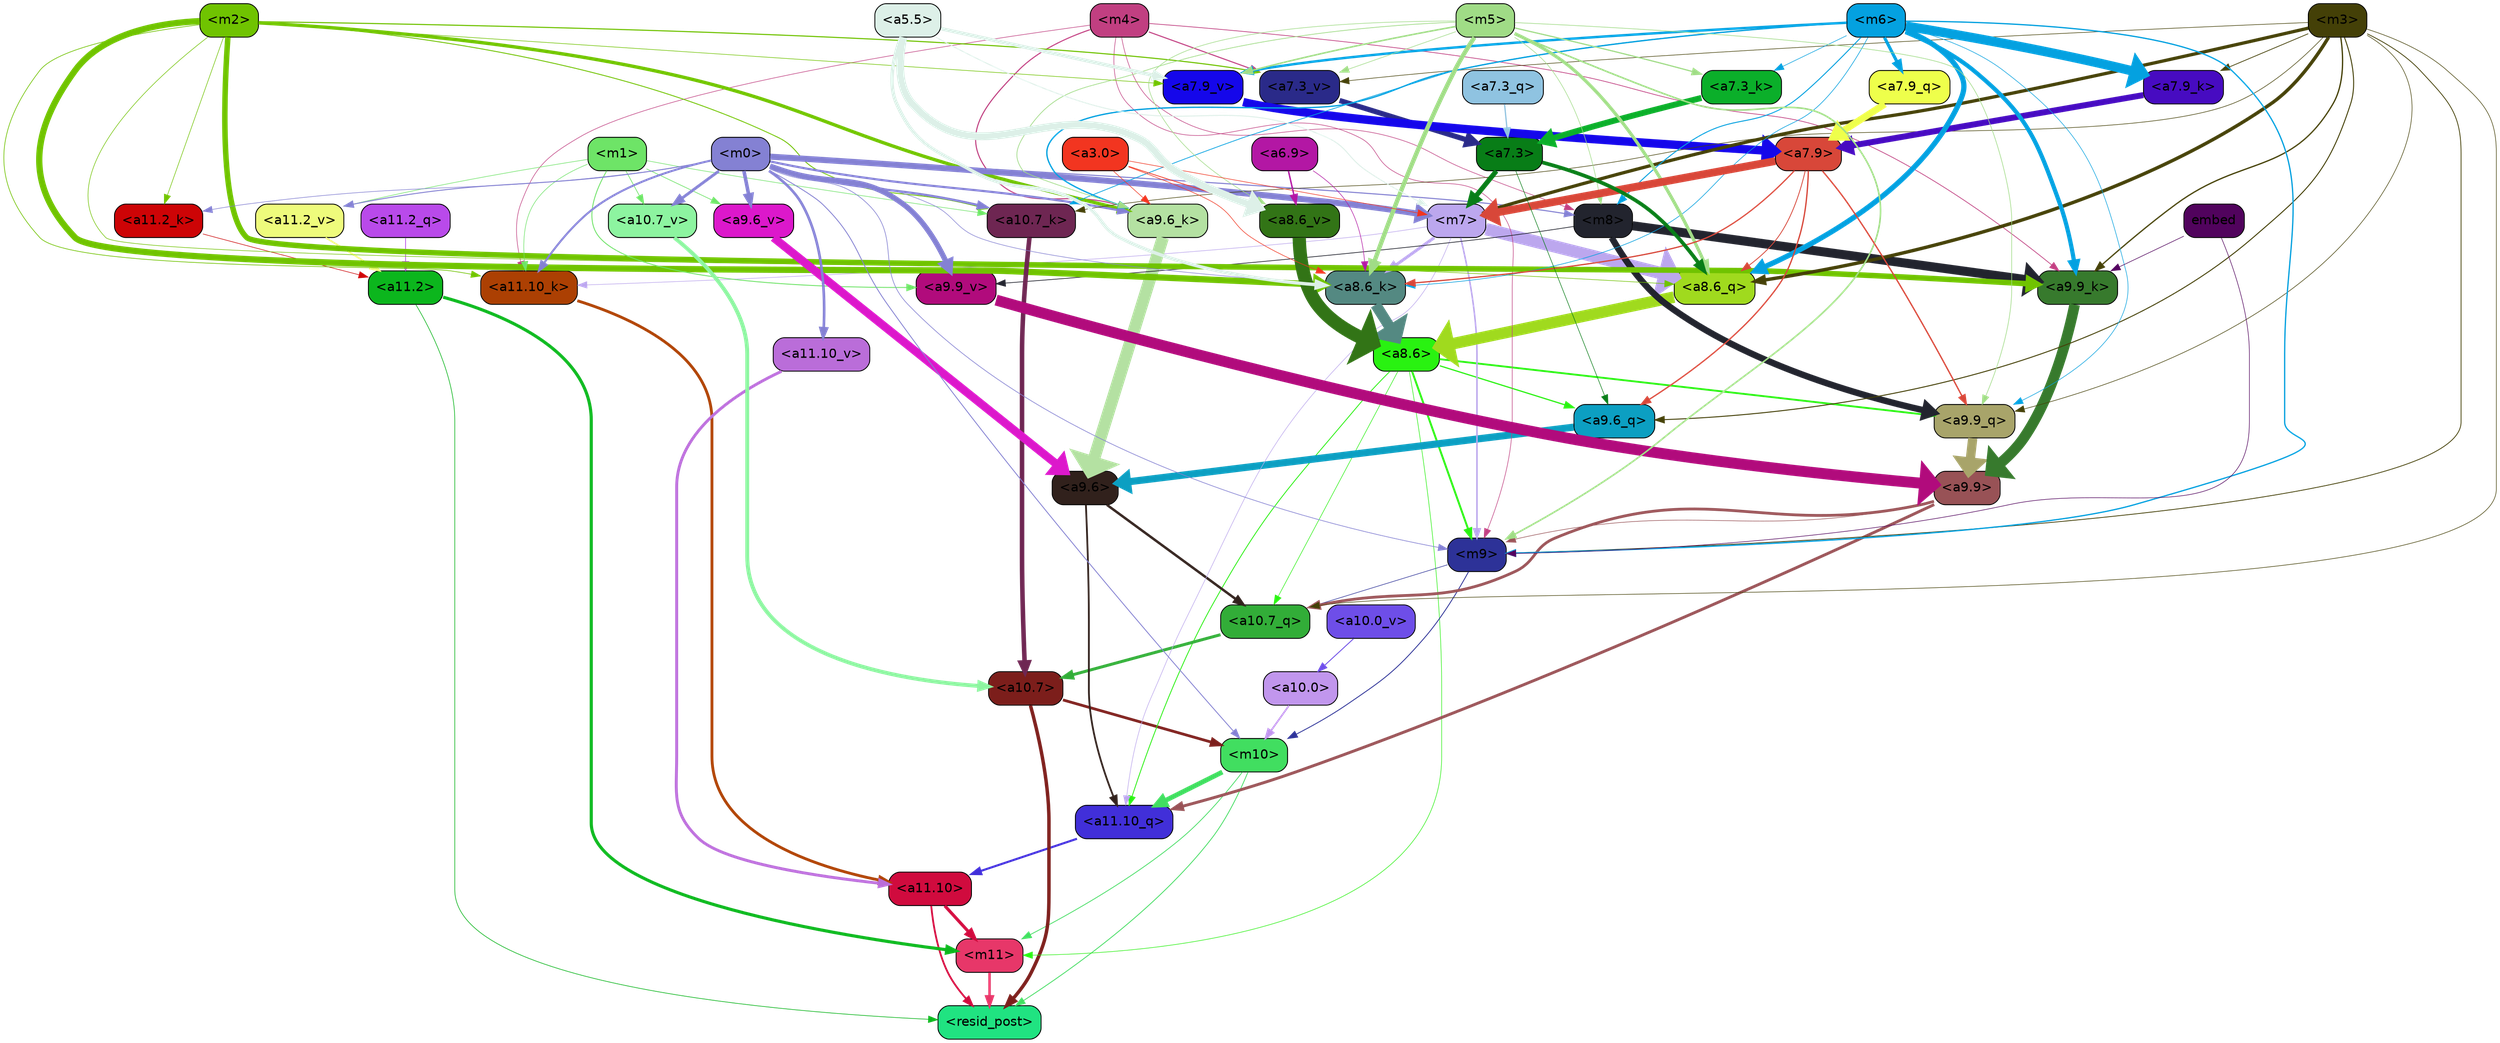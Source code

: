 strict digraph "" {
	graph [bgcolor=transparent,
		layout=dot,
		overlap=false,
		splines=true
	];
	"<m11>"	[color=black,
		fillcolor="#e73769",
		fontname=Helvetica,
		shape=box,
		style="filled, rounded"];
	"<resid_post>"	[color=black,
		fillcolor="#20e381",
		fontname=Helvetica,
		shape=box,
		style="filled, rounded"];
	"<m11>" -> "<resid_post>"	[color="#e73769",
		penwidth=2.702841281890869];
	"<a11.10>"	[color=black,
		fillcolor="#d00b3e",
		fontname=Helvetica,
		shape=box,
		style="filled, rounded"];
	"<a11.10>" -> "<m11>"	[color="#d00b3e",
		penwidth=3.3565988540649414];
	"<a11.10>" -> "<resid_post>"	[color="#d00b3e",
		penwidth=1.9347846508026123];
	"<a11.2>"	[color=black,
		fillcolor="#0cb61d",
		fontname=Helvetica,
		shape=box,
		style="filled, rounded"];
	"<a11.2>" -> "<m11>"	[color="#0cb61d",
		penwidth=3.357710838317871];
	"<a11.2>" -> "<resid_post>"	[color="#0cb61d",
		penwidth=0.6756799221038818];
	"<m10>"	[color=black,
		fillcolor="#41de60",
		fontname=Helvetica,
		shape=box,
		style="filled, rounded"];
	"<m10>" -> "<m11>"	[color="#41de60",
		penwidth=0.7995781898498535];
	"<m10>" -> "<resid_post>"	[color="#41de60",
		penwidth=0.84842848777771];
	"<a11.10_q>"	[color=black,
		fillcolor="#412fd9",
		fontname=Helvetica,
		shape=box,
		style="filled, rounded"];
	"<m10>" -> "<a11.10_q>"	[color="#41de60",
		penwidth=5.131217956542969];
	"<a10.7>"	[color=black,
		fillcolor="#7c1e1b",
		fontname=Helvetica,
		shape=box,
		style="filled, rounded"];
	"<a10.7>" -> "<resid_post>"	[color="#7c1e1b",
		penwidth=3.701959013938904];
	"<a10.7>" -> "<m10>"	[color="#7c1e1b",
		penwidth=2.9233598709106445];
	"<a8.6>"	[color=black,
		fillcolor="#29f211",
		fontname=Helvetica,
		shape=box,
		style="filled, rounded"];
	"<a8.6>" -> "<m11>"	[color="#29f211",
		penwidth=0.6];
	"<a8.6>" -> "<a11.10_q>"	[color="#29f211",
		penwidth=0.8920164108276367];
	"<m9>"	[color=black,
		fillcolor="#2d3298",
		fontname=Helvetica,
		shape=box,
		style="filled, rounded"];
	"<a8.6>" -> "<m9>"	[color="#29f211",
		penwidth=2.0895538330078125];
	"<a10.7_q>"	[color=black,
		fillcolor="#32ad38",
		fontname=Helvetica,
		shape=box,
		style="filled, rounded"];
	"<a8.6>" -> "<a10.7_q>"	[color="#29f211",
		penwidth=0.6];
	"<a9.9_q>"	[color=black,
		fillcolor="#a8a46a",
		fontname=Helvetica,
		shape=box,
		style="filled, rounded"];
	"<a8.6>" -> "<a9.9_q>"	[color="#29f211",
		penwidth=1.9669651985168457];
	"<a9.6_q>"	[color=black,
		fillcolor="#0c9fc2",
		fontname=Helvetica,
		shape=box,
		style="filled, rounded"];
	"<a8.6>" -> "<a9.6_q>"	[color="#29f211",
		penwidth=1.2784099578857422];
	"<a11.10_q>" -> "<a11.10>"	[color="#412fd9",
		penwidth=2.230653762817383];
	"<a11.2_q>"	[color=black,
		fillcolor="#b94aea",
		fontname=Helvetica,
		shape=box,
		style="filled, rounded"];
	"<a11.2_q>" -> "<a11.2>"	[color="#b94aea",
		penwidth=0.7805061340332031];
	"<a11.10_k>"	[color=black,
		fillcolor="#ac4003",
		fontname=Helvetica,
		shape=box,
		style="filled, rounded"];
	"<a11.10_k>" -> "<a11.10>"	[color="#ac4003",
		penwidth=3.010073661804199];
	"<a11.2_k>"	[color=black,
		fillcolor="#cd0406",
		fontname=Helvetica,
		shape=box,
		style="filled, rounded"];
	"<a11.2_k>" -> "<a11.2>"	[color="#cd0406",
		penwidth=0.6];
	"<a11.10_v>"	[color=black,
		fillcolor="#ba6dd9",
		fontname=Helvetica,
		shape=box,
		style="filled, rounded"];
	"<a11.10_v>" -> "<a11.10>"	[color="#ba6dd9",
		penwidth=3.0961761474609375];
	"<a11.2_v>"	[color=black,
		fillcolor="#eefb7c",
		fontname=Helvetica,
		shape=box,
		style="filled, rounded"];
	"<a11.2_v>" -> "<a11.2>"	[color="#eefb7c",
		penwidth=1.7951231002807617];
	"<a9.9>"	[color=black,
		fillcolor="#985256",
		fontname=Helvetica,
		shape=box,
		style="filled, rounded"];
	"<a9.9>" -> "<a11.10_q>"	[color="#985256",
		penwidth=3.086172103881836];
	"<a9.9>" -> "<m9>"	[color="#985256",
		penwidth=0.6];
	"<a9.9>" -> "<a10.7_q>"	[color="#985256",
		penwidth=2.9829912185668945];
	"<a9.6>"	[color=black,
		fillcolor="#31211c",
		fontname=Helvetica,
		shape=box,
		style="filled, rounded"];
	"<a9.6>" -> "<a11.10_q>"	[color="#31211c",
		penwidth=1.9188203811645508];
	"<a9.6>" -> "<a10.7_q>"	[color="#31211c",
		penwidth=2.6223926544189453];
	"<m7>"	[color=black,
		fillcolor="#bca7ee",
		fontname=Helvetica,
		shape=box,
		style="filled, rounded"];
	"<m7>" -> "<a11.10_q>"	[color="#bca7ee",
		penwidth=0.6];
	"<m7>" -> "<a11.10_k>"	[color="#bca7ee",
		penwidth=0.6];
	"<m7>" -> "<m9>"	[color="#bca7ee",
		penwidth=1.602376937866211];
	"<a8.6_q>"	[color=black,
		fillcolor="#a0da1e",
		fontname=Helvetica,
		shape=box,
		style="filled, rounded"];
	"<m7>" -> "<a8.6_q>"	[color="#bca7ee",
		penwidth=13.241378784179688];
	"<a8.6_k>"	[color=black,
		fillcolor="#548982",
		fontname=Helvetica,
		shape=box,
		style="filled, rounded"];
	"<m7>" -> "<a8.6_k>"	[color="#bca7ee",
		penwidth=3.1968326568603516];
	"<m4>"	[color=black,
		fillcolor="#c13f81",
		fontname=Helvetica,
		shape=box,
		style="filled, rounded"];
	"<m4>" -> "<a11.10_k>"	[color="#c13f81",
		penwidth=0.6];
	"<m4>" -> "<m9>"	[color="#c13f81",
		penwidth=0.6];
	"<a9.9_k>"	[color=black,
		fillcolor="#377a2d",
		fontname=Helvetica,
		shape=box,
		style="filled, rounded"];
	"<m4>" -> "<a9.9_k>"	[color="#c13f81",
		penwidth=0.7440586090087891];
	"<a9.6_k>"	[color=black,
		fillcolor="#b4e1a2",
		fontname=Helvetica,
		shape=box,
		style="filled, rounded"];
	"<m4>" -> "<a9.6_k>"	[color="#c13f81",
		penwidth=1.1381549835205078];
	"<m8>"	[color=black,
		fillcolor="#22242e",
		fontname=Helvetica,
		shape=box,
		style="filled, rounded"];
	"<m4>" -> "<m8>"	[color="#c13f81",
		penwidth=0.6];
	"<a7.3_v>"	[color=black,
		fillcolor="#2a2a89",
		fontname=Helvetica,
		shape=box,
		style="filled, rounded"];
	"<m4>" -> "<a7.3_v>"	[color="#c13f81",
		penwidth=1.1412334442138672];
	"<m2>"	[color=black,
		fillcolor="#70c301",
		fontname=Helvetica,
		shape=box,
		style="filled, rounded"];
	"<m2>" -> "<a11.10_k>"	[color="#70c301",
		penwidth=0.7053709030151367];
	"<m2>" -> "<a11.2_k>"	[color="#70c301",
		penwidth=0.6];
	"<a10.7_k>"	[color=black,
		fillcolor="#6e2652",
		fontname=Helvetica,
		shape=box,
		style="filled, rounded"];
	"<m2>" -> "<a10.7_k>"	[color="#70c301",
		penwidth=0.9458351135253906];
	"<m2>" -> "<a9.9_k>"	[color="#70c301",
		penwidth=5.899354457855225];
	"<m2>" -> "<a9.6_k>"	[color="#70c301",
		penwidth=3.641721725463867];
	"<m2>" -> "<a8.6_q>"	[color="#70c301",
		penwidth=0.6];
	"<m2>" -> "<a8.6_k>"	[color="#70c301",
		penwidth=6.741854667663574];
	"<a7.9_v>"	[color=black,
		fillcolor="#1507ea",
		fontname=Helvetica,
		shape=box,
		style="filled, rounded"];
	"<m2>" -> "<a7.9_v>"	[color="#70c301",
		penwidth=0.6];
	"<m2>" -> "<a7.3_v>"	[color="#70c301",
		penwidth=1.1759881973266602];
	"<m1>"	[color=black,
		fillcolor="#6ee467",
		fontname=Helvetica,
		shape=box,
		style="filled, rounded"];
	"<m1>" -> "<a11.10_k>"	[color="#6ee467",
		penwidth=0.6];
	"<m1>" -> "<a11.2_v>"	[color="#6ee467",
		penwidth=0.6];
	"<m1>" -> "<a10.7_k>"	[color="#6ee467",
		penwidth=0.6];
	"<a10.7_v>"	[color=black,
		fillcolor="#8df4a0",
		fontname=Helvetica,
		shape=box,
		style="filled, rounded"];
	"<m1>" -> "<a10.7_v>"	[color="#6ee467",
		penwidth=0.7276821136474609];
	"<a9.9_v>"	[color=black,
		fillcolor="#b10b7c",
		fontname=Helvetica,
		shape=box,
		style="filled, rounded"];
	"<m1>" -> "<a9.9_v>"	[color="#6ee467",
		penwidth=0.9372577667236328];
	"<a9.6_v>"	[color=black,
		fillcolor="#dc18cb",
		fontname=Helvetica,
		shape=box,
		style="filled, rounded"];
	"<m1>" -> "<a9.6_v>"	[color="#6ee467",
		penwidth=0.6895580291748047];
	"<m0>"	[color=black,
		fillcolor="#8481d3",
		fontname=Helvetica,
		shape=box,
		style="filled, rounded"];
	"<m0>" -> "<m10>"	[color="#8481d3",
		penwidth=0.9029474258422852];
	"<m0>" -> "<a11.10_k>"	[color="#8481d3",
		penwidth=2.144052505493164];
	"<m0>" -> "<a11.2_k>"	[color="#8481d3",
		penwidth=0.6134786605834961];
	"<m0>" -> "<a11.10_v>"	[color="#8481d3",
		penwidth=2.813839912414551];
	"<m0>" -> "<a11.2_v>"	[color="#8481d3",
		penwidth=0.9900531768798828];
	"<m0>" -> "<m7>"	[color="#8481d3",
		penwidth=6.471525192260742];
	"<m0>" -> "<m9>"	[color="#8481d3",
		penwidth=0.6837482452392578];
	"<m0>" -> "<a10.7_k>"	[color="#8481d3",
		penwidth=2.4311294555664062];
	"<m0>" -> "<a10.7_v>"	[color="#8481d3",
		penwidth=3.061185836791992];
	"<m0>" -> "<a9.6_k>"	[color="#8481d3",
		penwidth=2.3033218383789062];
	"<m0>" -> "<a9.9_v>"	[color="#8481d3",
		penwidth=5.749459266662598];
	"<m0>" -> "<a9.6_v>"	[color="#8481d3",
		penwidth=3.8124656677246094];
	"<m0>" -> "<m8>"	[color="#8481d3",
		penwidth=1.1439266204833984];
	"<m0>" -> "<a8.6_k>"	[color="#8481d3",
		penwidth=0.6];
	"<a10.0>"	[color=black,
		fillcolor="#c196ed",
		fontname=Helvetica,
		shape=box,
		style="filled, rounded"];
	"<a10.0>" -> "<m10>"	[color="#c196ed",
		penwidth=1.7953290939331055];
	"<m9>" -> "<m10>"	[color="#2d3298",
		penwidth=0.8976783752441406];
	"<m9>" -> "<a10.7_q>"	[color="#2d3298",
		penwidth=0.6];
	"<a10.7_q>" -> "<a10.7>"	[color="#32ad38",
		penwidth=3.1667375564575195];
	"<a10.7_k>" -> "<a10.7>"	[color="#6e2652",
		penwidth=4.86921501159668];
	"<a10.7_v>" -> "<a10.7>"	[color="#8df4a0",
		penwidth=4.189113616943359];
	"<a10.0_v>"	[color=black,
		fillcolor="#6e4ee8",
		fontname=Helvetica,
		shape=box,
		style="filled, rounded"];
	"<a10.0_v>" -> "<a10.0>"	[color="#6e4ee8",
		penwidth=0.9297943115234375];
	"<m3>"	[color=black,
		fillcolor="#444007",
		fontname=Helvetica,
		shape=box,
		style="filled, rounded"];
	"<m3>" -> "<m7>"	[color="#444007",
		penwidth=3.516108512878418];
	"<m3>" -> "<m9>"	[color="#444007",
		penwidth=0.8340511322021484];
	"<m3>" -> "<a10.7_q>"	[color="#444007",
		penwidth=0.6];
	"<m3>" -> "<a10.7_k>"	[color="#444007",
		penwidth=0.6];
	"<m3>" -> "<a9.9_q>"	[color="#444007",
		penwidth=0.6];
	"<m3>" -> "<a9.6_q>"	[color="#444007",
		penwidth=1.023146629333496];
	"<m3>" -> "<a9.9_k>"	[color="#444007",
		penwidth=1.3686113357543945];
	"<m3>" -> "<a8.6_q>"	[color="#444007",
		penwidth=3.662356376647949];
	"<a7.9_k>"	[color=black,
		fillcolor="#470bc1",
		fontname=Helvetica,
		shape=box,
		style="filled, rounded"];
	"<m3>" -> "<a7.9_k>"	[color="#444007",
		penwidth=0.7911663055419922];
	"<m3>" -> "<a7.3_v>"	[color="#444007",
		penwidth=0.6];
	"<m6>"	[color=black,
		fillcolor="#04a1e0",
		fontname=Helvetica,
		shape=box,
		style="filled, rounded"];
	"<m6>" -> "<m9>"	[color="#04a1e0",
		penwidth=1.3627052307128906];
	"<m6>" -> "<a10.7_k>"	[color="#04a1e0",
		penwidth=0.7860317230224609];
	"<m6>" -> "<a9.9_q>"	[color="#04a1e0",
		penwidth=0.6];
	"<m6>" -> "<a9.9_k>"	[color="#04a1e0",
		penwidth=4.531258583068848];
	"<m6>" -> "<a9.6_k>"	[color="#04a1e0",
		penwidth=1.4181280136108398];
	"<m6>" -> "<m8>"	[color="#04a1e0",
		penwidth=1.0155630111694336];
	"<m6>" -> "<a8.6_q>"	[color="#04a1e0",
		penwidth=5.633528709411621];
	"<m6>" -> "<a8.6_k>"	[color="#04a1e0",
		penwidth=0.6571521759033203];
	"<a7.9_q>"	[color=black,
		fillcolor="#eeff4b",
		fontname=Helvetica,
		shape=box,
		style="filled, rounded"];
	"<m6>" -> "<a7.9_q>"	[color="#04a1e0",
		penwidth=3.375701427459717];
	"<m6>" -> "<a7.9_k>"	[color="#04a1e0",
		penwidth=10.12545919418335];
	"<a7.3_k>"	[color=black,
		fillcolor="#0baf2a",
		fontname=Helvetica,
		shape=box,
		style="filled, rounded"];
	"<m6>" -> "<a7.3_k>"	[color="#04a1e0",
		penwidth=0.6];
	"<m6>" -> "<a7.9_v>"	[color="#04a1e0",
		penwidth=2.60457706451416];
	"<m5>"	[color=black,
		fillcolor="#a0dc86",
		fontname=Helvetica,
		shape=box,
		style="filled, rounded"];
	"<m5>" -> "<m9>"	[color="#a0dc86",
		penwidth=1.681243896484375];
	"<m5>" -> "<a9.9_q>"	[color="#a0dc86",
		penwidth=0.6613569259643555];
	"<m5>" -> "<a9.6_k>"	[color="#a0dc86",
		penwidth=0.758631706237793];
	"<m5>" -> "<m8>"	[color="#a0dc86",
		penwidth=0.6134414672851562];
	"<m5>" -> "<a8.6_q>"	[color="#a0dc86",
		penwidth=3.4897823333740234];
	"<m5>" -> "<a8.6_k>"	[color="#a0dc86",
		penwidth=4.6982269287109375];
	"<a8.6_v>"	[color=black,
		fillcolor="#327416",
		fontname=Helvetica,
		shape=box,
		style="filled, rounded"];
	"<m5>" -> "<a8.6_v>"	[color="#a0dc86",
		penwidth=0.6290683746337891];
	"<m5>" -> "<a7.3_k>"	[color="#a0dc86",
		penwidth=1.2780604362487793];
	"<m5>" -> "<a7.9_v>"	[color="#a0dc86",
		penwidth=1.6009464263916016];
	"<m5>" -> "<a7.3_v>"	[color="#a0dc86",
		penwidth=0.6172752380371094];
	embed	[color=black,
		fillcolor="#51035d",
		fontname=Helvetica,
		shape=box,
		style="filled, rounded"];
	embed -> "<m9>"	[color="#51035d",
		penwidth=0.6];
	embed -> "<a9.9_k>"	[color="#51035d",
		penwidth=0.6];
	"<a9.9_q>" -> "<a9.9>"	[color="#a8a46a",
		penwidth=9.939762115478516];
	"<a9.6_q>" -> "<a9.6>"	[color="#0c9fc2",
		penwidth=7.661715507507324];
	"<a9.9_k>" -> "<a9.9>"	[color="#377a2d",
		penwidth=11.399191856384277];
	"<a9.6_k>" -> "<a9.6>"	[color="#b4e1a2",
		penwidth=13.081165313720703];
	"<a9.9_v>" -> "<a9.9>"	[color="#b10b7c",
		penwidth=11.790493965148926];
	"<a9.6_v>" -> "<a9.6>"	[color="#dc18cb",
		penwidth=8.907938003540039];
	"<m8>" -> "<a9.9_q>"	[color="#22242e",
		penwidth=6.900845050811768];
	"<m8>" -> "<a9.9_k>"	[color="#22242e",
		penwidth=9.720273971557617];
	"<m8>" -> "<a9.9_v>"	[color="#22242e",
		penwidth=0.7325820922851562];
	"<a7.9>"	[color=black,
		fillcolor="#d84739",
		fontname=Helvetica,
		shape=box,
		style="filled, rounded"];
	"<a7.9>" -> "<m7>"	[color="#d84739",
		penwidth=8.380303382873535];
	"<a7.9>" -> "<a9.9_q>"	[color="#d84739",
		penwidth=1.4397644996643066];
	"<a7.9>" -> "<a9.6_q>"	[color="#d84739",
		penwidth=1.3931035995483398];
	"<a7.9>" -> "<a8.6_q>"	[color="#d84739",
		penwidth=0.8684206008911133];
	"<a7.9>" -> "<a8.6_k>"	[color="#d84739",
		penwidth=1.3346061706542969];
	"<a7.3>"	[color=black,
		fillcolor="#087d17",
		fontname=Helvetica,
		shape=box,
		style="filled, rounded"];
	"<a7.3>" -> "<m7>"	[color="#087d17",
		penwidth=5.218400001525879];
	"<a7.3>" -> "<a9.6_q>"	[color="#087d17",
		penwidth=0.6];
	"<a7.3>" -> "<a8.6_q>"	[color="#087d17",
		penwidth=3.9724788665771484];
	"<a3.0>"	[color=black,
		fillcolor="#f23520",
		fontname=Helvetica,
		shape=box,
		style="filled, rounded"];
	"<a3.0>" -> "<m7>"	[color="#f23520",
		penwidth=0.6];
	"<a3.0>" -> "<a9.6_k>"	[color="#f23520",
		penwidth=0.6];
	"<a3.0>" -> "<a8.6_k>"	[color="#f23520",
		penwidth=0.6];
	"<a3.0>" -> "<a8.6_v>"	[color="#f23520",
		penwidth=0.8148288726806641];
	"<a8.6_q>" -> "<a8.6>"	[color="#a0da1e",
		penwidth=12.358373165130615];
	"<a8.6_k>" -> "<a8.6>"	[color="#548982",
		penwidth=11.655789375305176];
	"<a8.6_v>" -> "<a8.6>"	[color="#327416",
		penwidth=14.296124935150146];
	"<a6.9>"	[color=black,
		fillcolor="#b317a4",
		fontname=Helvetica,
		shape=box,
		style="filled, rounded"];
	"<a6.9>" -> "<a8.6_k>"	[color="#b317a4",
		penwidth=0.6];
	"<a6.9>" -> "<a8.6_v>"	[color="#b317a4",
		penwidth=1.563425064086914];
	"<a5.5>"	[color=black,
		fillcolor="#ddf0e8",
		fontname=Helvetica,
		shape=box,
		style="filled, rounded"];
	"<a5.5>" -> "<m7>"	[color="#ddf0e8",
		penwidth=0.94769287109375];
	"<a5.5>" -> "<a8.6_k>"	[color="#ddf0e8",
		penwidth=3.608060836791992];
	"<a5.5>" -> "<a8.6_v>"	[color="#ddf0e8",
		penwidth=8.398509979248047];
	"<a5.5>" -> "<a7.9_v>"	[color="#ddf0e8",
		penwidth=3.7341604232788086];
	"<a7.9_q>" -> "<a7.9>"	[color="#eeff4b",
		penwidth=7.43217658996582];
	"<a7.3_q>"	[color=black,
		fillcolor="#8fc3e1",
		fontname=Helvetica,
		shape=box,
		style="filled, rounded"];
	"<a7.3_q>" -> "<a7.3>"	[color="#8fc3e1",
		penwidth=1.2839345932006836];
	"<a7.9_k>" -> "<a7.9>"	[color="#470bc1",
		penwidth=6.416324615478516];
	"<a7.3_k>" -> "<a7.3>"	[color="#0baf2a",
		penwidth=6.420154571533203];
	"<a7.9_v>" -> "<a7.9>"	[color="#1507ea",
		penwidth=9.050997257232666];
	"<a7.3_v>" -> "<a7.3>"	[color="#2a2a89",
		penwidth=5.585755348205566];
}
